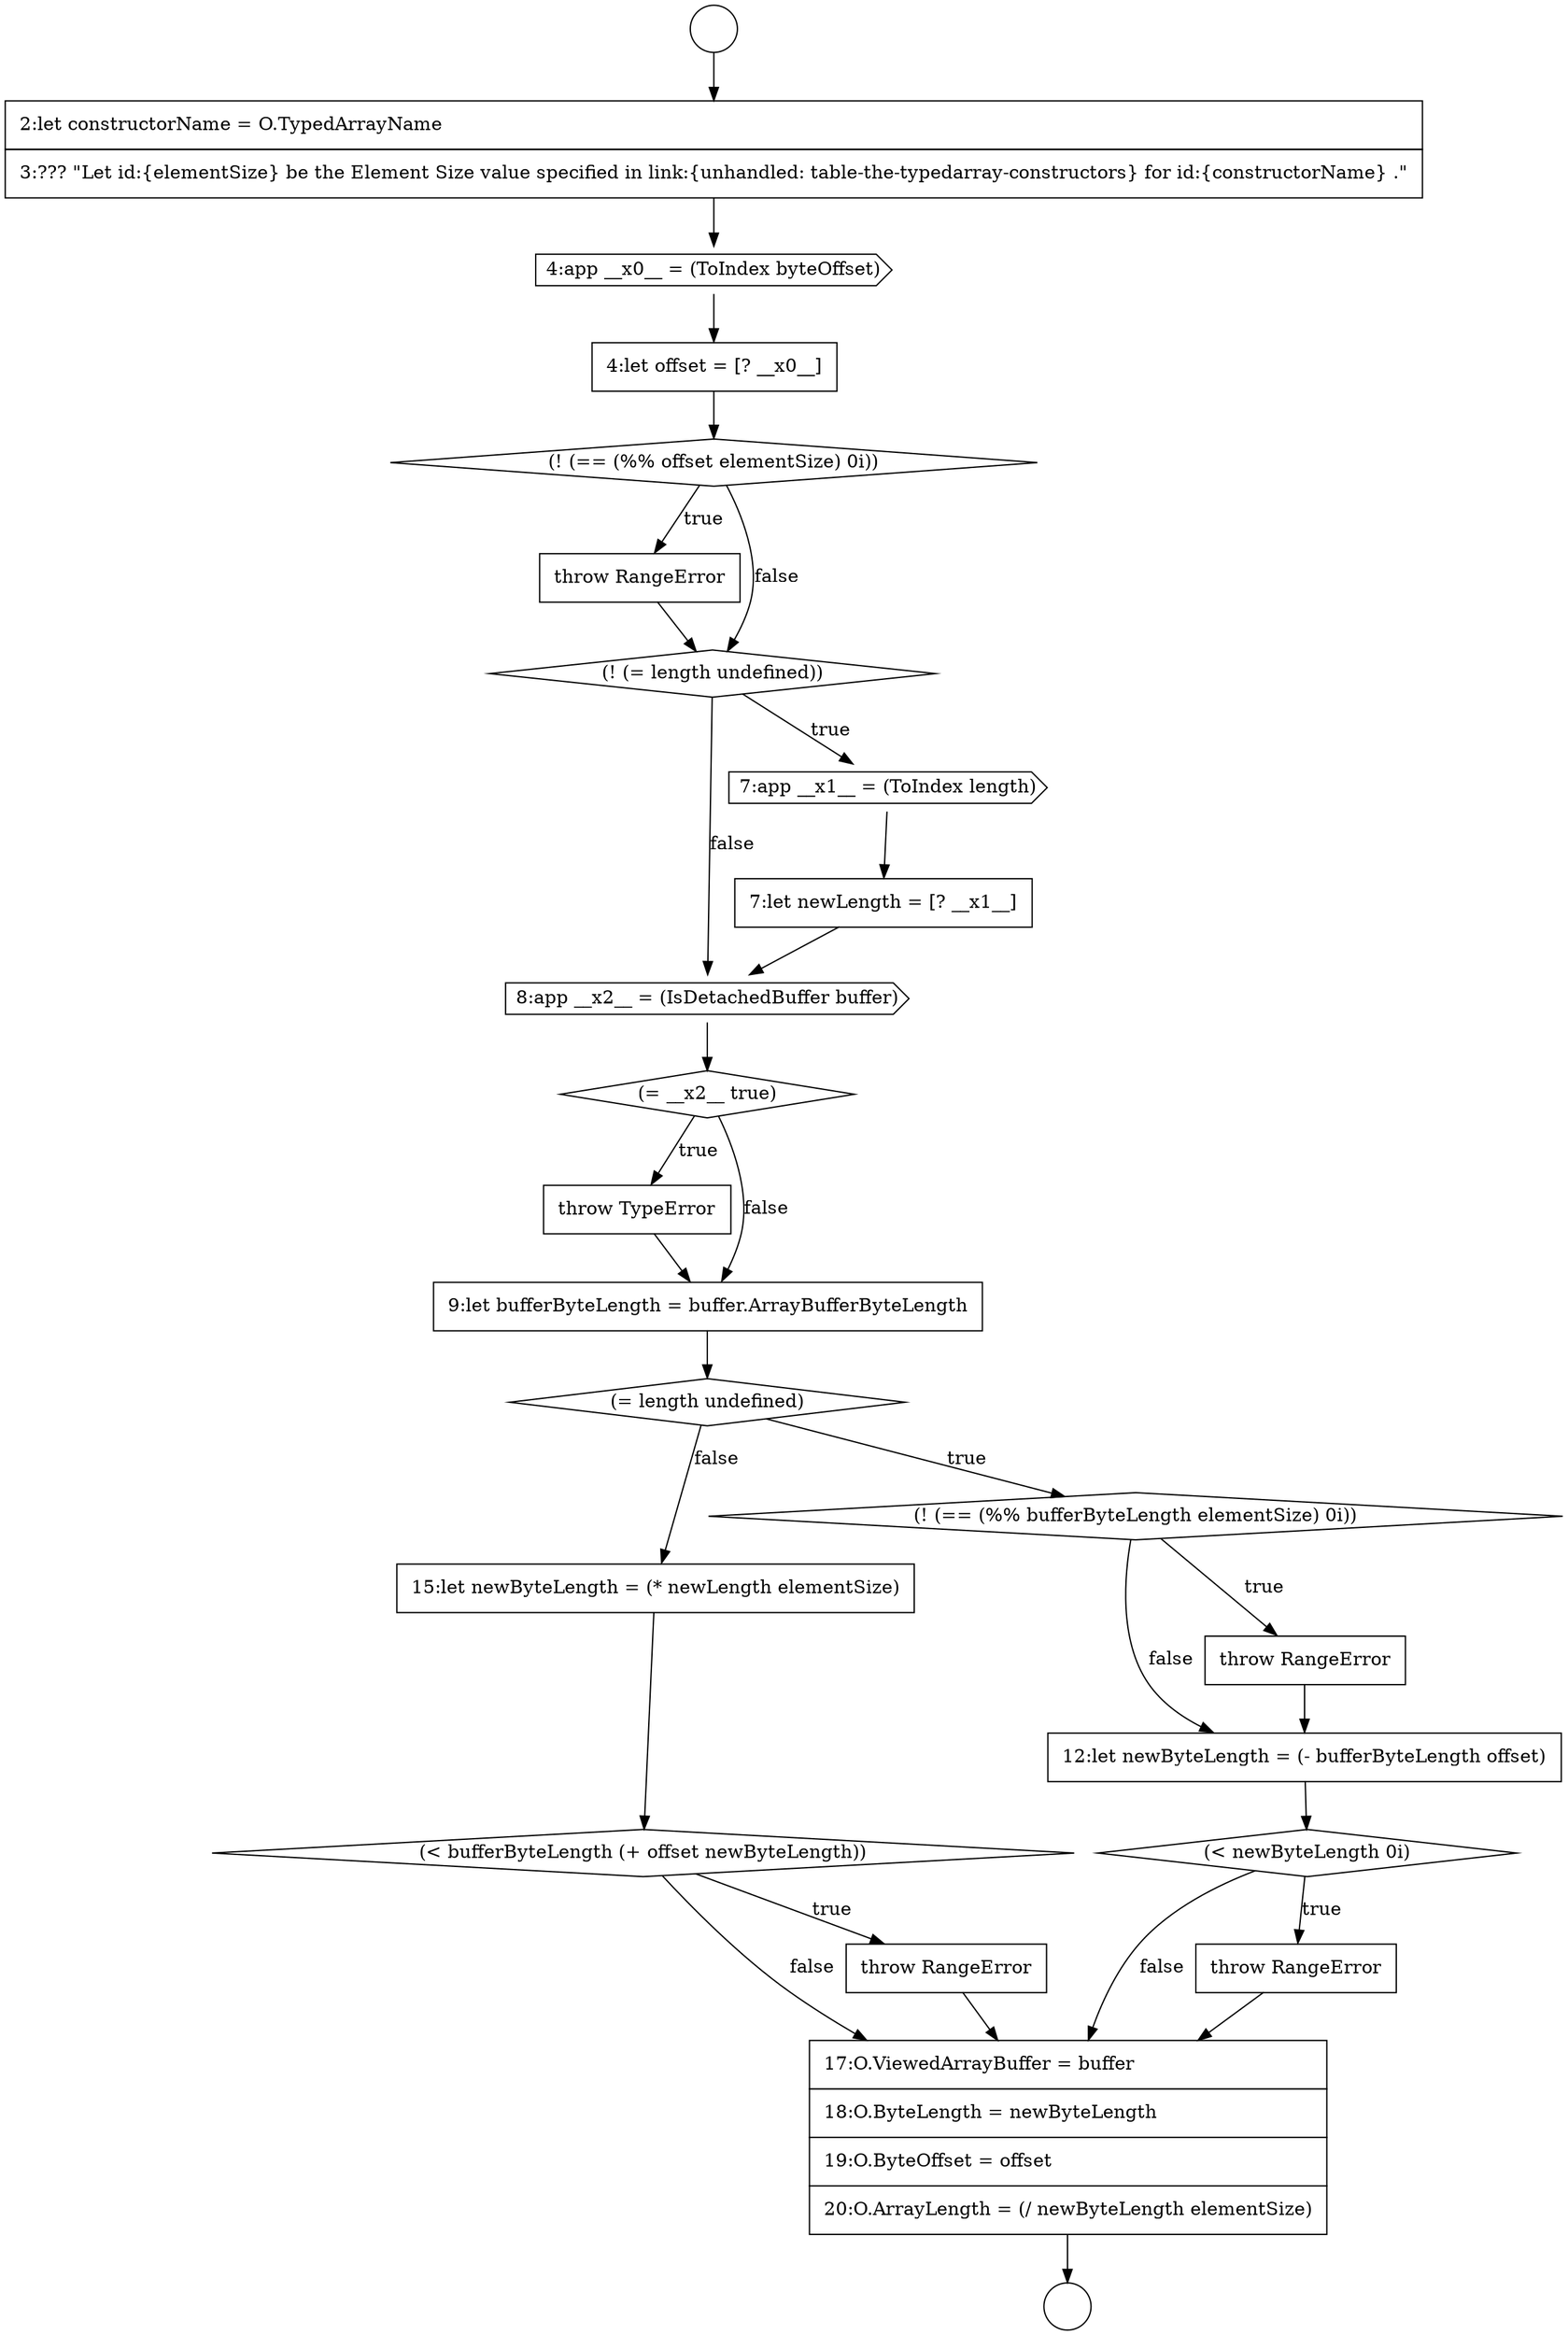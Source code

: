 digraph {
  node16862 [shape=none, margin=0, label=<<font color="black">
    <table border="0" cellborder="1" cellspacing="0" cellpadding="10">
      <tr><td align="left">throw RangeError</td></tr>
    </table>
  </font>> color="black" fillcolor="white" style=filled]
  node16858 [shape=none, margin=0, label=<<font color="black">
    <table border="0" cellborder="1" cellspacing="0" cellpadding="10">
      <tr><td align="left">2:let constructorName = O.TypedArrayName</td></tr>
      <tr><td align="left">3:??? &quot;Let id:{elementSize} be the Element Size value specified in link:{unhandled: table-the-typedarray-constructors} for id:{constructorName} .&quot;</td></tr>
    </table>
  </font>> color="black" fillcolor="white" style=filled]
  node16866 [shape=cds, label=<<font color="black">8:app __x2__ = (IsDetachedBuffer buffer)</font>> color="black" fillcolor="white" style=filled]
  node16864 [shape=cds, label=<<font color="black">7:app __x1__ = (ToIndex length)</font>> color="black" fillcolor="white" style=filled]
  node16868 [shape=none, margin=0, label=<<font color="black">
    <table border="0" cellborder="1" cellspacing="0" cellpadding="10">
      <tr><td align="left">throw TypeError</td></tr>
    </table>
  </font>> color="black" fillcolor="white" style=filled]
  node16877 [shape=diamond, label=<<font color="black">(&lt; bufferByteLength (+ offset newByteLength))</font>> color="black" fillcolor="white" style=filled]
  node16873 [shape=none, margin=0, label=<<font color="black">
    <table border="0" cellborder="1" cellspacing="0" cellpadding="10">
      <tr><td align="left">12:let newByteLength = (- bufferByteLength offset)</td></tr>
    </table>
  </font>> color="black" fillcolor="white" style=filled]
  node16872 [shape=none, margin=0, label=<<font color="black">
    <table border="0" cellborder="1" cellspacing="0" cellpadding="10">
      <tr><td align="left">throw RangeError</td></tr>
    </table>
  </font>> color="black" fillcolor="white" style=filled]
  node16861 [shape=diamond, label=<<font color="black">(! (== (%% offset elementSize) 0i))</font>> color="black" fillcolor="white" style=filled]
  node16865 [shape=none, margin=0, label=<<font color="black">
    <table border="0" cellborder="1" cellspacing="0" cellpadding="10">
      <tr><td align="left">7:let newLength = [? __x1__]</td></tr>
    </table>
  </font>> color="black" fillcolor="white" style=filled]
  node16879 [shape=none, margin=0, label=<<font color="black">
    <table border="0" cellborder="1" cellspacing="0" cellpadding="10">
      <tr><td align="left">17:O.ViewedArrayBuffer = buffer</td></tr>
      <tr><td align="left">18:O.ByteLength = newByteLength</td></tr>
      <tr><td align="left">19:O.ByteOffset = offset</td></tr>
      <tr><td align="left">20:O.ArrayLength = (/ newByteLength elementSize)</td></tr>
    </table>
  </font>> color="black" fillcolor="white" style=filled]
  node16876 [shape=none, margin=0, label=<<font color="black">
    <table border="0" cellborder="1" cellspacing="0" cellpadding="10">
      <tr><td align="left">15:let newByteLength = (* newLength elementSize)</td></tr>
    </table>
  </font>> color="black" fillcolor="white" style=filled]
  node16857 [shape=circle label=" " color="black" fillcolor="white" style=filled]
  node16869 [shape=none, margin=0, label=<<font color="black">
    <table border="0" cellborder="1" cellspacing="0" cellpadding="10">
      <tr><td align="left">9:let bufferByteLength = buffer.ArrayBufferByteLength</td></tr>
    </table>
  </font>> color="black" fillcolor="white" style=filled]
  node16863 [shape=diamond, label=<<font color="black">(! (= length undefined))</font>> color="black" fillcolor="white" style=filled]
  node16860 [shape=none, margin=0, label=<<font color="black">
    <table border="0" cellborder="1" cellspacing="0" cellpadding="10">
      <tr><td align="left">4:let offset = [? __x0__]</td></tr>
    </table>
  </font>> color="black" fillcolor="white" style=filled]
  node16875 [shape=none, margin=0, label=<<font color="black">
    <table border="0" cellborder="1" cellspacing="0" cellpadding="10">
      <tr><td align="left">throw RangeError</td></tr>
    </table>
  </font>> color="black" fillcolor="white" style=filled]
  node16870 [shape=diamond, label=<<font color="black">(= length undefined)</font>> color="black" fillcolor="white" style=filled]
  node16867 [shape=diamond, label=<<font color="black">(= __x2__ true)</font>> color="black" fillcolor="white" style=filled]
  node16878 [shape=none, margin=0, label=<<font color="black">
    <table border="0" cellborder="1" cellspacing="0" cellpadding="10">
      <tr><td align="left">throw RangeError</td></tr>
    </table>
  </font>> color="black" fillcolor="white" style=filled]
  node16871 [shape=diamond, label=<<font color="black">(! (== (%% bufferByteLength elementSize) 0i))</font>> color="black" fillcolor="white" style=filled]
  node16874 [shape=diamond, label=<<font color="black">(&lt; newByteLength 0i)</font>> color="black" fillcolor="white" style=filled]
  node16859 [shape=cds, label=<<font color="black">4:app __x0__ = (ToIndex byteOffset)</font>> color="black" fillcolor="white" style=filled]
  node16856 [shape=circle label=" " color="black" fillcolor="white" style=filled]
  node16866 -> node16867 [ color="black"]
  node16859 -> node16860 [ color="black"]
  node16872 -> node16873 [ color="black"]
  node16871 -> node16872 [label=<<font color="black">true</font>> color="black"]
  node16871 -> node16873 [label=<<font color="black">false</font>> color="black"]
  node16873 -> node16874 [ color="black"]
  node16877 -> node16878 [label=<<font color="black">true</font>> color="black"]
  node16877 -> node16879 [label=<<font color="black">false</font>> color="black"]
  node16858 -> node16859 [ color="black"]
  node16869 -> node16870 [ color="black"]
  node16860 -> node16861 [ color="black"]
  node16875 -> node16879 [ color="black"]
  node16878 -> node16879 [ color="black"]
  node16861 -> node16862 [label=<<font color="black">true</font>> color="black"]
  node16861 -> node16863 [label=<<font color="black">false</font>> color="black"]
  node16879 -> node16857 [ color="black"]
  node16876 -> node16877 [ color="black"]
  node16864 -> node16865 [ color="black"]
  node16856 -> node16858 [ color="black"]
  node16874 -> node16875 [label=<<font color="black">true</font>> color="black"]
  node16874 -> node16879 [label=<<font color="black">false</font>> color="black"]
  node16868 -> node16869 [ color="black"]
  node16862 -> node16863 [ color="black"]
  node16867 -> node16868 [label=<<font color="black">true</font>> color="black"]
  node16867 -> node16869 [label=<<font color="black">false</font>> color="black"]
  node16870 -> node16871 [label=<<font color="black">true</font>> color="black"]
  node16870 -> node16876 [label=<<font color="black">false</font>> color="black"]
  node16863 -> node16864 [label=<<font color="black">true</font>> color="black"]
  node16863 -> node16866 [label=<<font color="black">false</font>> color="black"]
  node16865 -> node16866 [ color="black"]
}
